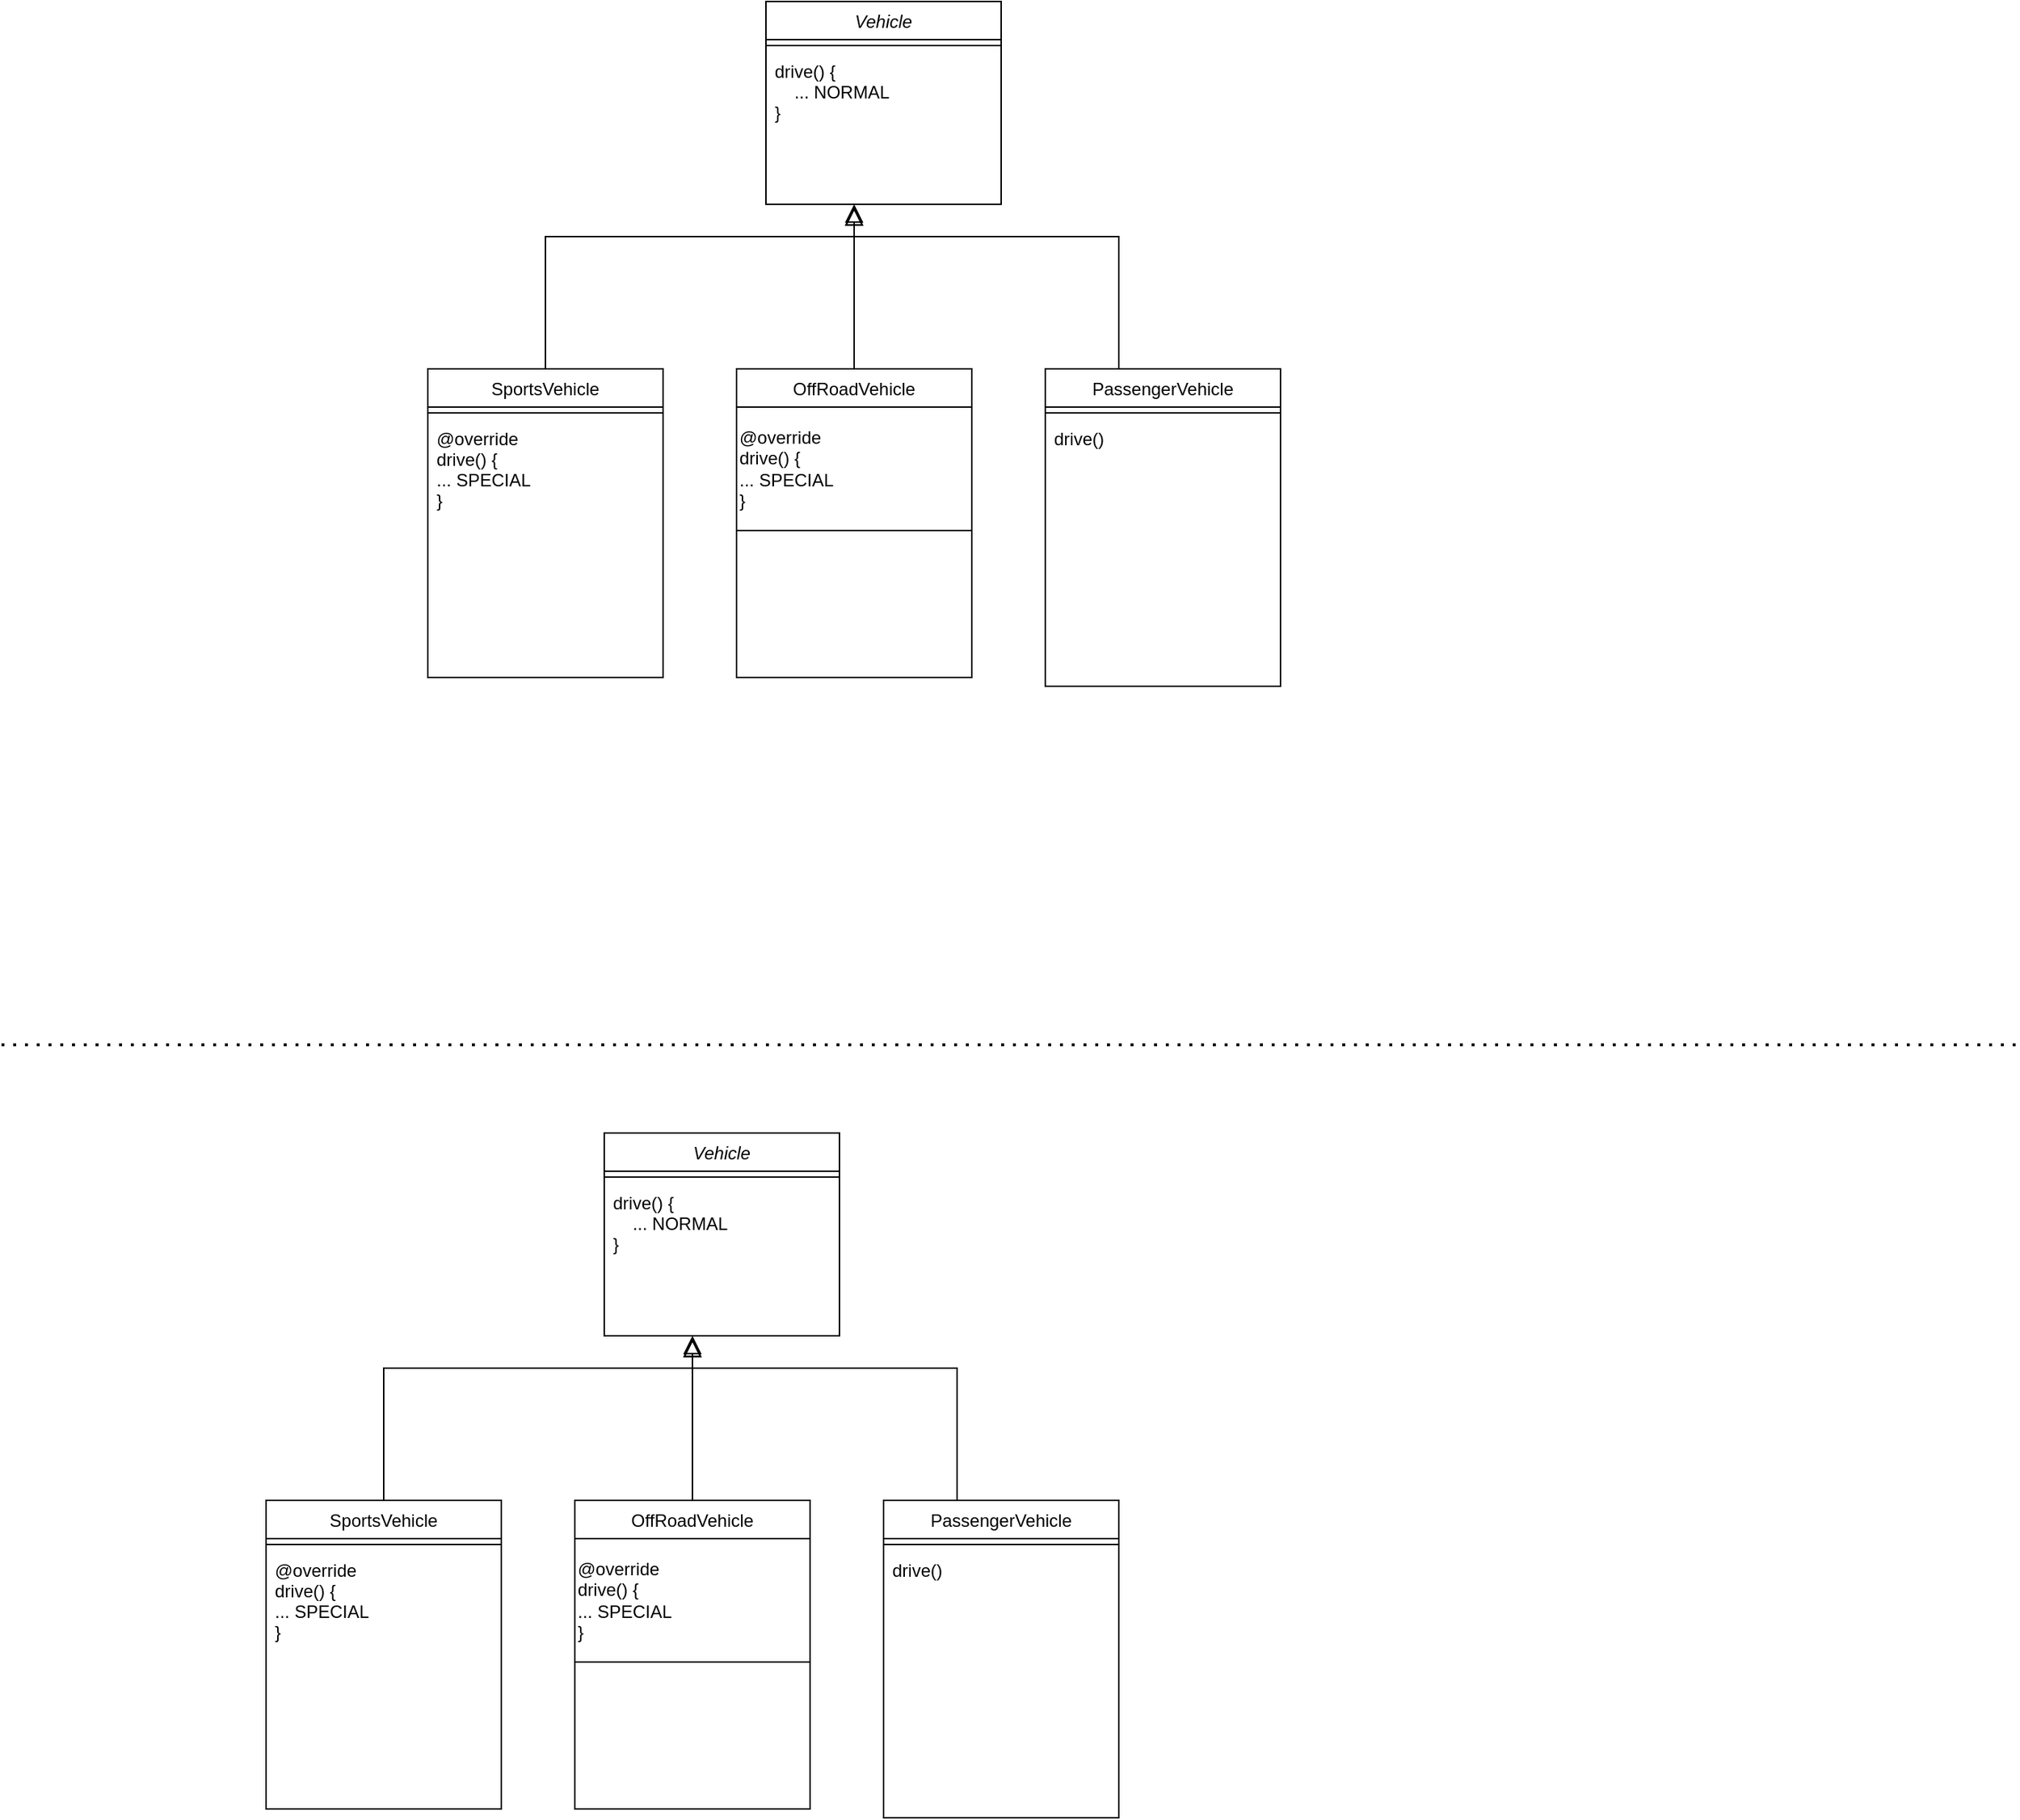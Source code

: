 <mxfile version="22.1.17" type="github">
  <diagram id="C5RBs43oDa-KdzZeNtuy" name="Page-1">
    <mxGraphModel dx="2890" dy="638" grid="1" gridSize="10" guides="1" tooltips="1" connect="1" arrows="1" fold="1" page="1" pageScale="1" pageWidth="827" pageHeight="1169" math="0" shadow="0">
      <root>
        <mxCell id="WIyWlLk6GJQsqaUBKTNV-0" />
        <mxCell id="WIyWlLk6GJQsqaUBKTNV-1" parent="WIyWlLk6GJQsqaUBKTNV-0" />
        <mxCell id="zkfFHV4jXpPFQw0GAbJ--0" value="Vehicle" style="swimlane;fontStyle=2;align=center;verticalAlign=top;childLayout=stackLayout;horizontal=1;startSize=26;horizontalStack=0;resizeParent=1;resizeLast=0;collapsible=1;marginBottom=0;rounded=0;shadow=0;strokeWidth=1;" parent="WIyWlLk6GJQsqaUBKTNV-1" vertex="1">
          <mxGeometry x="-870" y="10" width="160" height="138" as="geometry">
            <mxRectangle x="230" y="140" width="160" height="26" as="alternateBounds" />
          </mxGeometry>
        </mxCell>
        <mxCell id="zkfFHV4jXpPFQw0GAbJ--4" value="" style="line;html=1;strokeWidth=1;align=left;verticalAlign=middle;spacingTop=-1;spacingLeft=3;spacingRight=3;rotatable=0;labelPosition=right;points=[];portConstraint=eastwest;" parent="zkfFHV4jXpPFQw0GAbJ--0" vertex="1">
          <mxGeometry y="26" width="160" height="8" as="geometry" />
        </mxCell>
        <mxCell id="zkfFHV4jXpPFQw0GAbJ--5" value="drive() {&#xa;    ... NORMAL&#xa;}" style="text;align=left;verticalAlign=top;spacingLeft=4;spacingRight=4;overflow=hidden;rotatable=0;points=[[0,0.5],[1,0.5]];portConstraint=eastwest;" parent="zkfFHV4jXpPFQw0GAbJ--0" vertex="1">
          <mxGeometry y="34" width="160" height="96" as="geometry" />
        </mxCell>
        <mxCell id="zkfFHV4jXpPFQw0GAbJ--6" value="SportsVehicle" style="swimlane;fontStyle=0;align=center;verticalAlign=top;childLayout=stackLayout;horizontal=1;startSize=26;horizontalStack=0;resizeParent=1;resizeLast=0;collapsible=1;marginBottom=0;rounded=0;shadow=0;strokeWidth=1;" parent="WIyWlLk6GJQsqaUBKTNV-1" vertex="1">
          <mxGeometry x="-1100" y="260" width="160" height="210" as="geometry">
            <mxRectangle x="130" y="380" width="160" height="26" as="alternateBounds" />
          </mxGeometry>
        </mxCell>
        <mxCell id="zkfFHV4jXpPFQw0GAbJ--9" value="" style="line;html=1;strokeWidth=1;align=left;verticalAlign=middle;spacingTop=-1;spacingLeft=3;spacingRight=3;rotatable=0;labelPosition=right;points=[];portConstraint=eastwest;" parent="zkfFHV4jXpPFQw0GAbJ--6" vertex="1">
          <mxGeometry y="26" width="160" height="8" as="geometry" />
        </mxCell>
        <mxCell id="zkfFHV4jXpPFQw0GAbJ--11" value="@override&#xa;drive() {&#xa;... SPECIAL&#xa;}" style="text;align=left;verticalAlign=top;spacingLeft=4;spacingRight=4;overflow=hidden;rotatable=0;points=[[0,0.5],[1,0.5]];portConstraint=eastwest;" parent="zkfFHV4jXpPFQw0GAbJ--6" vertex="1">
          <mxGeometry y="34" width="160" height="96" as="geometry" />
        </mxCell>
        <mxCell id="zkfFHV4jXpPFQw0GAbJ--12" value="" style="endArrow=block;endSize=10;endFill=0;shadow=0;strokeWidth=1;rounded=0;edgeStyle=elbowEdgeStyle;elbow=vertical;" parent="WIyWlLk6GJQsqaUBKTNV-1" source="zkfFHV4jXpPFQw0GAbJ--6" target="zkfFHV4jXpPFQw0GAbJ--0" edge="1">
          <mxGeometry width="160" relative="1" as="geometry">
            <mxPoint x="-1020" y="103" as="sourcePoint" />
            <mxPoint x="-1020" y="103" as="targetPoint" />
            <Array as="points">
              <mxPoint x="-810" y="170" />
            </Array>
          </mxGeometry>
        </mxCell>
        <mxCell id="zkfFHV4jXpPFQw0GAbJ--13" value="OffRoadVehicle" style="swimlane;fontStyle=0;align=center;verticalAlign=top;childLayout=stackLayout;horizontal=1;startSize=26;horizontalStack=0;resizeParent=1;resizeLast=0;collapsible=1;marginBottom=0;rounded=0;shadow=0;strokeWidth=1;" parent="WIyWlLk6GJQsqaUBKTNV-1" vertex="1">
          <mxGeometry x="-890" y="260" width="160" height="210" as="geometry">
            <mxRectangle x="340" y="380" width="170" height="26" as="alternateBounds" />
          </mxGeometry>
        </mxCell>
        <mxCell id="bKPQh8VzD2w5OEEcKJYd-4" value="&lt;div style=&quot;&quot;&gt;&lt;span style=&quot;background-color: initial;&quot;&gt;@override&lt;/span&gt;&lt;/div&gt;&lt;span style=&quot;&quot;&gt;&lt;div style=&quot;&quot;&gt;&lt;span style=&quot;background-color: initial;&quot;&gt;drive() {&lt;/span&gt;&lt;/div&gt;&lt;/span&gt;&lt;span style=&quot;&quot;&gt;&lt;div style=&quot;&quot;&gt;&lt;span style=&quot;background-color: initial;&quot;&gt;... SPECIAL&lt;/span&gt;&lt;/div&gt;&lt;/span&gt;&lt;span style=&quot;&quot;&gt;&lt;div style=&quot;&quot;&gt;&lt;span style=&quot;background-color: initial;&quot;&gt;}&lt;/span&gt;&lt;/div&gt;&lt;/span&gt;" style="whiteSpace=wrap;html=1;align=left;" vertex="1" parent="zkfFHV4jXpPFQw0GAbJ--13">
          <mxGeometry y="26" width="160" height="84" as="geometry" />
        </mxCell>
        <mxCell id="zkfFHV4jXpPFQw0GAbJ--16" value="" style="endArrow=block;endSize=10;endFill=0;shadow=0;strokeWidth=1;rounded=0;edgeStyle=elbowEdgeStyle;elbow=vertical;" parent="WIyWlLk6GJQsqaUBKTNV-1" source="zkfFHV4jXpPFQw0GAbJ--13" edge="1">
          <mxGeometry width="160" relative="1" as="geometry">
            <mxPoint x="-1010" y="273" as="sourcePoint" />
            <mxPoint x="-810" y="150" as="targetPoint" />
          </mxGeometry>
        </mxCell>
        <mxCell id="zkfFHV4jXpPFQw0GAbJ--17" value="PassengerVehicle" style="swimlane;fontStyle=0;align=center;verticalAlign=top;childLayout=stackLayout;horizontal=1;startSize=26;horizontalStack=0;resizeParent=1;resizeLast=0;collapsible=1;marginBottom=0;rounded=0;shadow=0;strokeWidth=1;" parent="WIyWlLk6GJQsqaUBKTNV-1" vertex="1">
          <mxGeometry x="-680" y="260" width="160" height="216" as="geometry">
            <mxRectangle x="550" y="140" width="160" height="26" as="alternateBounds" />
          </mxGeometry>
        </mxCell>
        <mxCell id="zkfFHV4jXpPFQw0GAbJ--23" value="" style="line;html=1;strokeWidth=1;align=left;verticalAlign=middle;spacingTop=-1;spacingLeft=3;spacingRight=3;rotatable=0;labelPosition=right;points=[];portConstraint=eastwest;" parent="zkfFHV4jXpPFQw0GAbJ--17" vertex="1">
          <mxGeometry y="26" width="160" height="8" as="geometry" />
        </mxCell>
        <mxCell id="zkfFHV4jXpPFQw0GAbJ--25" value="drive()" style="text;align=left;verticalAlign=top;spacingLeft=4;spacingRight=4;overflow=hidden;rotatable=0;points=[[0,0.5],[1,0.5]];portConstraint=eastwest;" parent="zkfFHV4jXpPFQw0GAbJ--17" vertex="1">
          <mxGeometry y="34" width="160" height="26" as="geometry" />
        </mxCell>
        <mxCell id="bKPQh8VzD2w5OEEcKJYd-2" value="" style="endArrow=block;endSize=10;endFill=0;shadow=0;strokeWidth=1;rounded=0;edgeStyle=elbowEdgeStyle;elbow=vertical;exitX=0.5;exitY=0;exitDx=0;exitDy=0;" edge="1" parent="WIyWlLk6GJQsqaUBKTNV-1">
          <mxGeometry width="160" relative="1" as="geometry">
            <mxPoint x="-630" y="260" as="sourcePoint" />
            <mxPoint x="-810" y="150" as="targetPoint" />
            <Array as="points">
              <mxPoint x="-710" y="170" />
            </Array>
          </mxGeometry>
        </mxCell>
        <mxCell id="bKPQh8VzD2w5OEEcKJYd-8" value="" style="endArrow=none;dashed=1;html=1;dashPattern=1 3;strokeWidth=2;rounded=0;" edge="1" parent="WIyWlLk6GJQsqaUBKTNV-1">
          <mxGeometry width="50" height="50" relative="1" as="geometry">
            <mxPoint x="-1390" y="720" as="sourcePoint" />
            <mxPoint x="-20" y="720" as="targetPoint" />
          </mxGeometry>
        </mxCell>
        <mxCell id="bKPQh8VzD2w5OEEcKJYd-9" value="Vehicle" style="swimlane;fontStyle=2;align=center;verticalAlign=top;childLayout=stackLayout;horizontal=1;startSize=26;horizontalStack=0;resizeParent=1;resizeLast=0;collapsible=1;marginBottom=0;rounded=0;shadow=0;strokeWidth=1;" vertex="1" parent="WIyWlLk6GJQsqaUBKTNV-1">
          <mxGeometry x="-980" y="780" width="160" height="138" as="geometry">
            <mxRectangle x="230" y="140" width="160" height="26" as="alternateBounds" />
          </mxGeometry>
        </mxCell>
        <mxCell id="bKPQh8VzD2w5OEEcKJYd-10" value="" style="line;html=1;strokeWidth=1;align=left;verticalAlign=middle;spacingTop=-1;spacingLeft=3;spacingRight=3;rotatable=0;labelPosition=right;points=[];portConstraint=eastwest;" vertex="1" parent="bKPQh8VzD2w5OEEcKJYd-9">
          <mxGeometry y="26" width="160" height="8" as="geometry" />
        </mxCell>
        <mxCell id="bKPQh8VzD2w5OEEcKJYd-11" value="drive() {&#xa;    ... NORMAL&#xa;}" style="text;align=left;verticalAlign=top;spacingLeft=4;spacingRight=4;overflow=hidden;rotatable=0;points=[[0,0.5],[1,0.5]];portConstraint=eastwest;" vertex="1" parent="bKPQh8VzD2w5OEEcKJYd-9">
          <mxGeometry y="34" width="160" height="60" as="geometry" />
        </mxCell>
        <mxCell id="bKPQh8VzD2w5OEEcKJYd-12" value="SportsVehicle" style="swimlane;fontStyle=0;align=center;verticalAlign=top;childLayout=stackLayout;horizontal=1;startSize=26;horizontalStack=0;resizeParent=1;resizeLast=0;collapsible=1;marginBottom=0;rounded=0;shadow=0;strokeWidth=1;" vertex="1" parent="WIyWlLk6GJQsqaUBKTNV-1">
          <mxGeometry x="-1210" y="1030" width="160" height="210" as="geometry">
            <mxRectangle x="130" y="380" width="160" height="26" as="alternateBounds" />
          </mxGeometry>
        </mxCell>
        <mxCell id="bKPQh8VzD2w5OEEcKJYd-13" value="" style="line;html=1;strokeWidth=1;align=left;verticalAlign=middle;spacingTop=-1;spacingLeft=3;spacingRight=3;rotatable=0;labelPosition=right;points=[];portConstraint=eastwest;" vertex="1" parent="bKPQh8VzD2w5OEEcKJYd-12">
          <mxGeometry y="26" width="160" height="8" as="geometry" />
        </mxCell>
        <mxCell id="bKPQh8VzD2w5OEEcKJYd-14" value="@override&#xa;drive() {&#xa;... SPECIAL&#xa;}" style="text;align=left;verticalAlign=top;spacingLeft=4;spacingRight=4;overflow=hidden;rotatable=0;points=[[0,0.5],[1,0.5]];portConstraint=eastwest;" vertex="1" parent="bKPQh8VzD2w5OEEcKJYd-12">
          <mxGeometry y="34" width="160" height="96" as="geometry" />
        </mxCell>
        <mxCell id="bKPQh8VzD2w5OEEcKJYd-15" value="" style="endArrow=block;endSize=10;endFill=0;shadow=0;strokeWidth=1;rounded=0;edgeStyle=elbowEdgeStyle;elbow=vertical;" edge="1" parent="WIyWlLk6GJQsqaUBKTNV-1" source="bKPQh8VzD2w5OEEcKJYd-12" target="bKPQh8VzD2w5OEEcKJYd-9">
          <mxGeometry width="160" relative="1" as="geometry">
            <mxPoint x="-1130" y="873" as="sourcePoint" />
            <mxPoint x="-1130" y="873" as="targetPoint" />
            <Array as="points">
              <mxPoint x="-920" y="940" />
            </Array>
          </mxGeometry>
        </mxCell>
        <mxCell id="bKPQh8VzD2w5OEEcKJYd-16" value="OffRoadVehicle" style="swimlane;fontStyle=0;align=center;verticalAlign=top;childLayout=stackLayout;horizontal=1;startSize=26;horizontalStack=0;resizeParent=1;resizeLast=0;collapsible=1;marginBottom=0;rounded=0;shadow=0;strokeWidth=1;" vertex="1" parent="WIyWlLk6GJQsqaUBKTNV-1">
          <mxGeometry x="-1000" y="1030" width="160" height="210" as="geometry">
            <mxRectangle x="340" y="380" width="170" height="26" as="alternateBounds" />
          </mxGeometry>
        </mxCell>
        <mxCell id="bKPQh8VzD2w5OEEcKJYd-17" value="&lt;div style=&quot;&quot;&gt;&lt;span style=&quot;background-color: initial;&quot;&gt;@override&lt;/span&gt;&lt;/div&gt;&lt;span style=&quot;&quot;&gt;&lt;div style=&quot;&quot;&gt;&lt;span style=&quot;background-color: initial;&quot;&gt;drive() {&lt;/span&gt;&lt;/div&gt;&lt;/span&gt;&lt;span style=&quot;&quot;&gt;&lt;div style=&quot;&quot;&gt;&lt;span style=&quot;background-color: initial;&quot;&gt;... SPECIAL&lt;/span&gt;&lt;/div&gt;&lt;/span&gt;&lt;span style=&quot;&quot;&gt;&lt;div style=&quot;&quot;&gt;&lt;span style=&quot;background-color: initial;&quot;&gt;}&lt;/span&gt;&lt;/div&gt;&lt;/span&gt;" style="whiteSpace=wrap;html=1;align=left;" vertex="1" parent="bKPQh8VzD2w5OEEcKJYd-16">
          <mxGeometry y="26" width="160" height="84" as="geometry" />
        </mxCell>
        <mxCell id="bKPQh8VzD2w5OEEcKJYd-18" value="" style="endArrow=block;endSize=10;endFill=0;shadow=0;strokeWidth=1;rounded=0;edgeStyle=elbowEdgeStyle;elbow=vertical;" edge="1" parent="WIyWlLk6GJQsqaUBKTNV-1" source="bKPQh8VzD2w5OEEcKJYd-16">
          <mxGeometry width="160" relative="1" as="geometry">
            <mxPoint x="-1120" y="1043" as="sourcePoint" />
            <mxPoint x="-920" y="920" as="targetPoint" />
          </mxGeometry>
        </mxCell>
        <mxCell id="bKPQh8VzD2w5OEEcKJYd-19" value="PassengerVehicle" style="swimlane;fontStyle=0;align=center;verticalAlign=top;childLayout=stackLayout;horizontal=1;startSize=26;horizontalStack=0;resizeParent=1;resizeLast=0;collapsible=1;marginBottom=0;rounded=0;shadow=0;strokeWidth=1;" vertex="1" parent="WIyWlLk6GJQsqaUBKTNV-1">
          <mxGeometry x="-790" y="1030" width="160" height="216" as="geometry">
            <mxRectangle x="550" y="140" width="160" height="26" as="alternateBounds" />
          </mxGeometry>
        </mxCell>
        <mxCell id="bKPQh8VzD2w5OEEcKJYd-20" value="" style="line;html=1;strokeWidth=1;align=left;verticalAlign=middle;spacingTop=-1;spacingLeft=3;spacingRight=3;rotatable=0;labelPosition=right;points=[];portConstraint=eastwest;" vertex="1" parent="bKPQh8VzD2w5OEEcKJYd-19">
          <mxGeometry y="26" width="160" height="8" as="geometry" />
        </mxCell>
        <mxCell id="bKPQh8VzD2w5OEEcKJYd-21" value="drive()" style="text;align=left;verticalAlign=top;spacingLeft=4;spacingRight=4;overflow=hidden;rotatable=0;points=[[0,0.5],[1,0.5]];portConstraint=eastwest;" vertex="1" parent="bKPQh8VzD2w5OEEcKJYd-19">
          <mxGeometry y="34" width="160" height="26" as="geometry" />
        </mxCell>
        <mxCell id="bKPQh8VzD2w5OEEcKJYd-22" value="" style="endArrow=block;endSize=10;endFill=0;shadow=0;strokeWidth=1;rounded=0;edgeStyle=elbowEdgeStyle;elbow=vertical;exitX=0.5;exitY=0;exitDx=0;exitDy=0;" edge="1" parent="WIyWlLk6GJQsqaUBKTNV-1">
          <mxGeometry width="160" relative="1" as="geometry">
            <mxPoint x="-740" y="1030" as="sourcePoint" />
            <mxPoint x="-920" y="920" as="targetPoint" />
            <Array as="points">
              <mxPoint x="-820" y="940" />
            </Array>
          </mxGeometry>
        </mxCell>
      </root>
    </mxGraphModel>
  </diagram>
</mxfile>
